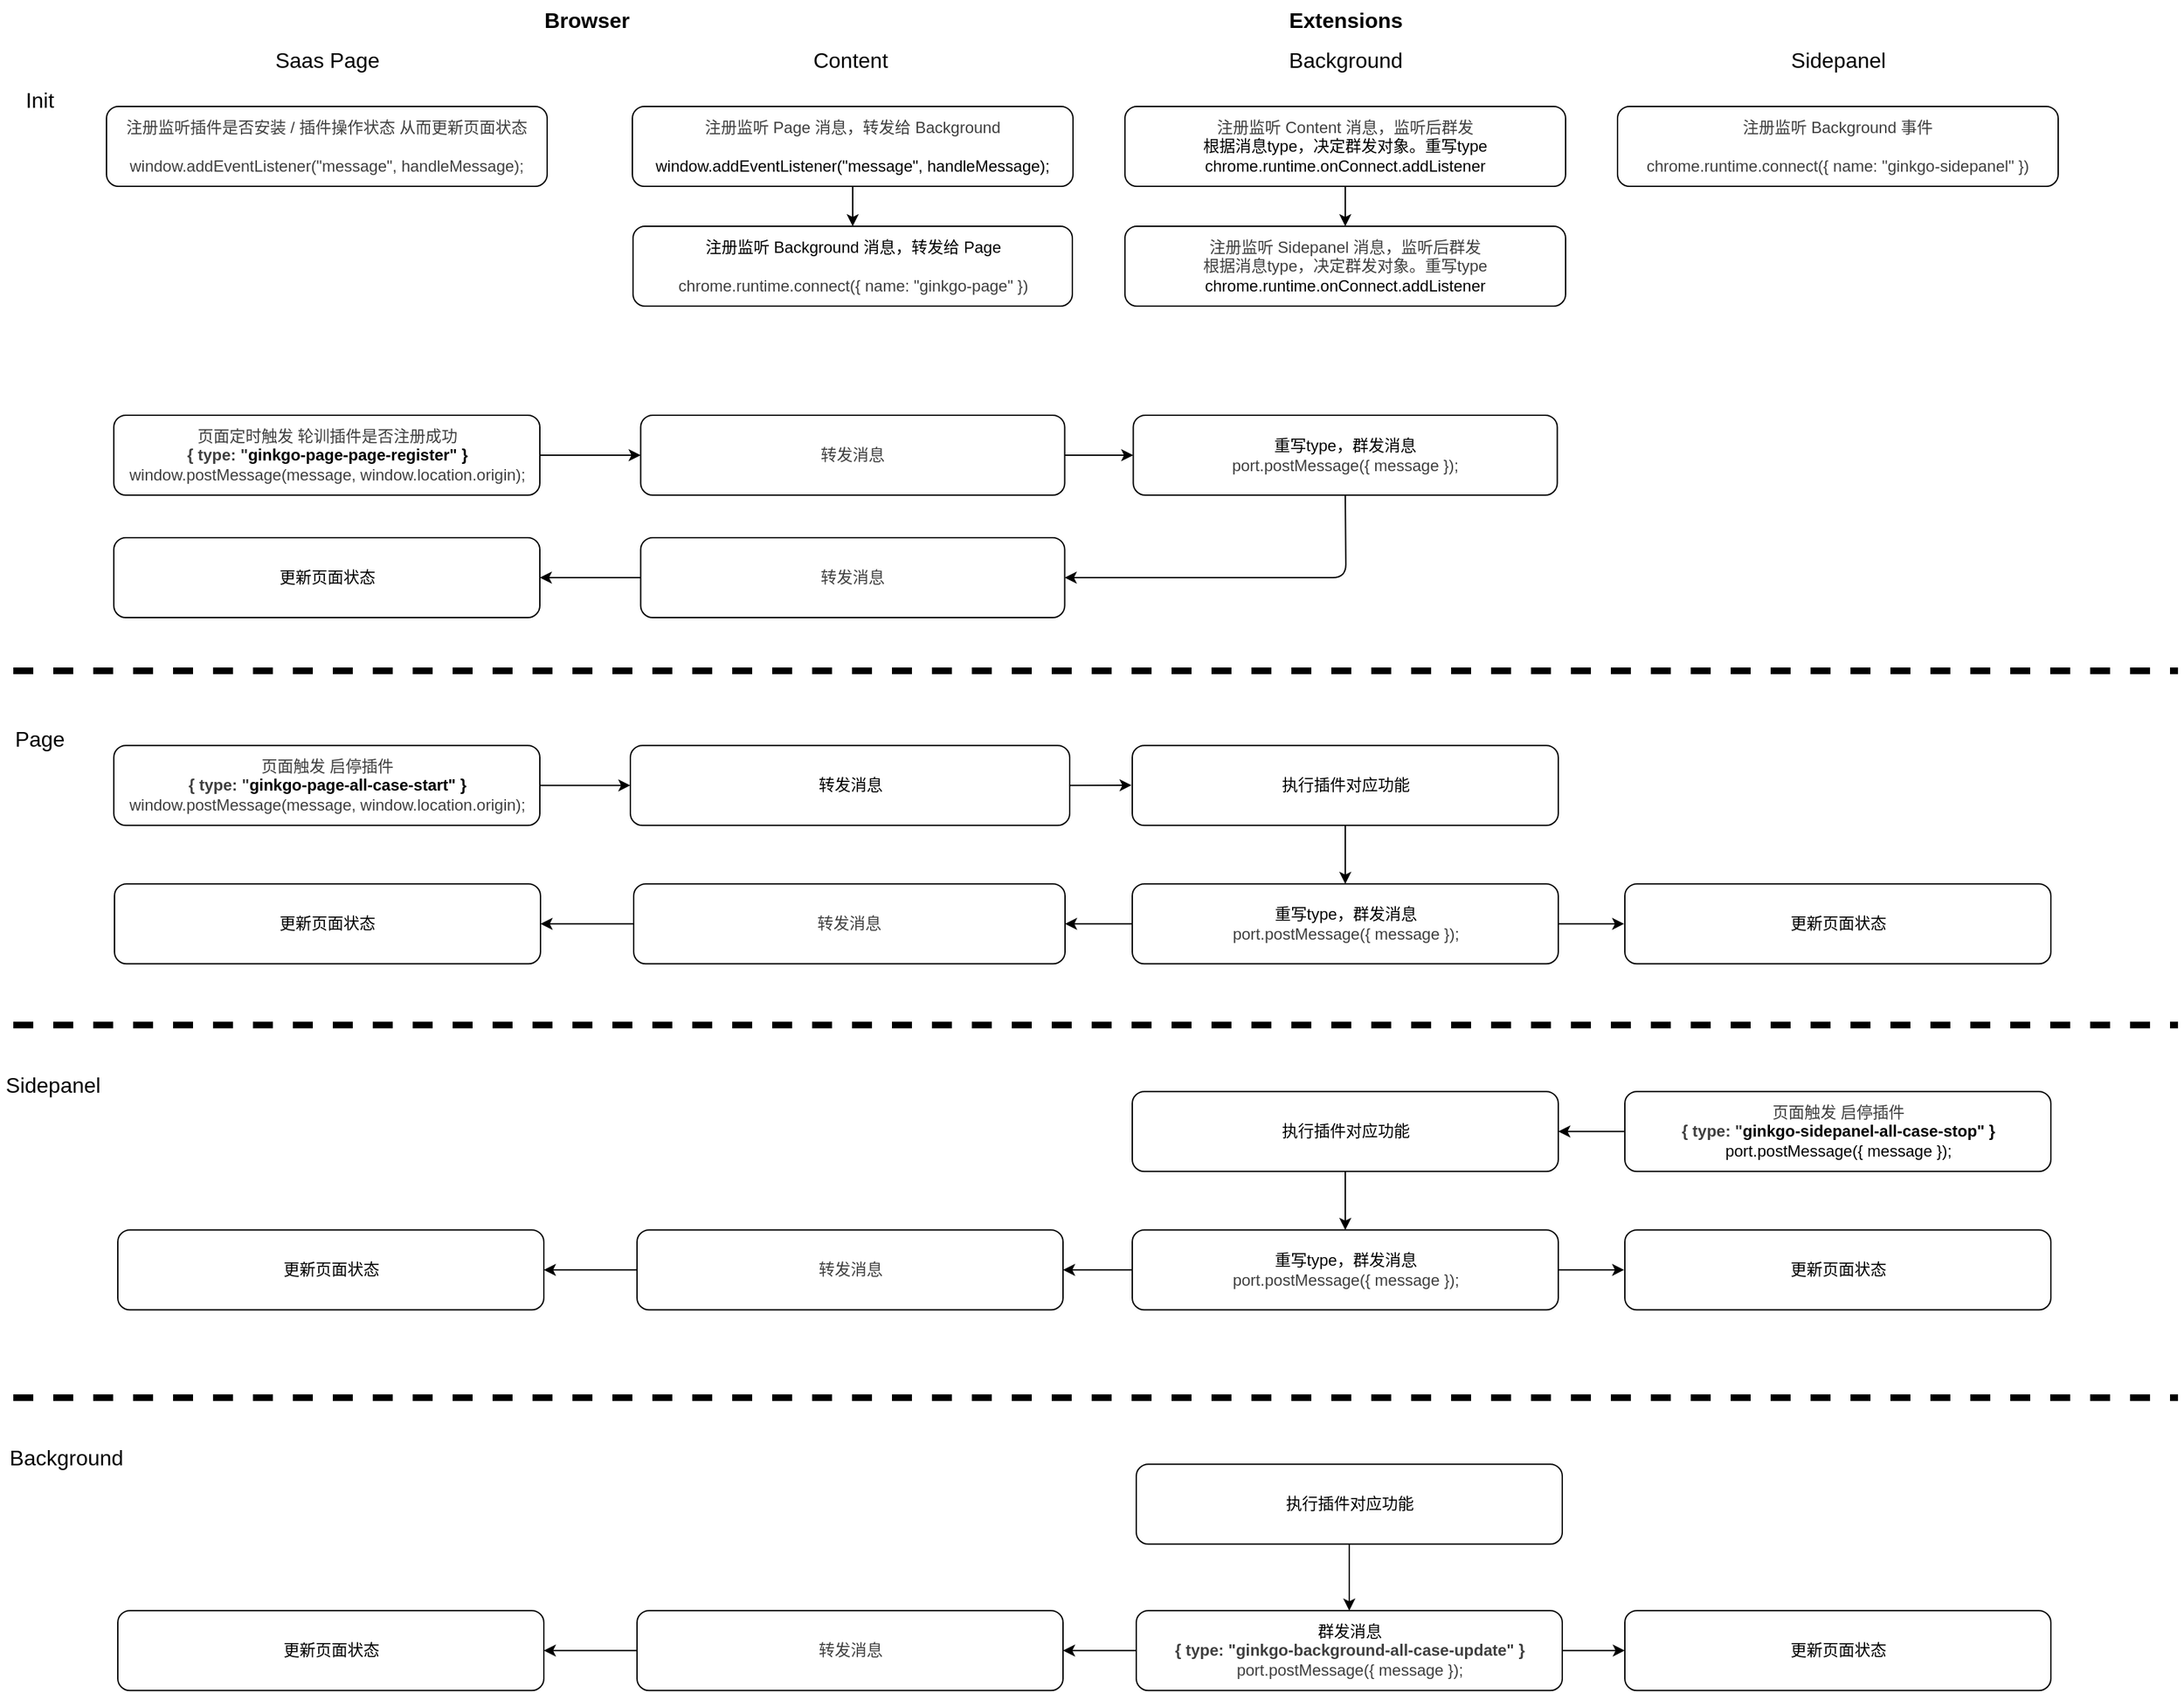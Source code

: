 <mxfile>
    <diagram id="raBLTEfR7dI8Dt4Dc0CI" name="Page-1">
        <mxGraphModel dx="2380" dy="1340" grid="1" gridSize="10" guides="1" tooltips="1" connect="1" arrows="1" fold="1" page="1" pageScale="1" pageWidth="827" pageHeight="1169" math="0" shadow="0">
            <root>
                <mxCell id="0"/>
                <mxCell id="1" parent="0"/>
                <mxCell id="2" value="&lt;font style=&quot;font-size: 16px;&quot;&gt;Saas Page&lt;/font&gt;" style="text;html=1;align=center;verticalAlign=middle;whiteSpace=wrap;rounded=0;" parent="1" vertex="1">
                    <mxGeometry x="185.5" y="38" width="120" height="30" as="geometry"/>
                </mxCell>
                <mxCell id="3" value="&lt;font style=&quot;font-size: 16px;&quot;&gt;Background&lt;/font&gt;" style="text;html=1;align=center;verticalAlign=middle;whiteSpace=wrap;rounded=0;" parent="1" vertex="1">
                    <mxGeometry x="955.5" y="38" width="110" height="30" as="geometry"/>
                </mxCell>
                <mxCell id="4" value="&lt;font style=&quot;font-size: 16px;&quot;&gt;Content&lt;/font&gt;" style="text;html=1;align=center;verticalAlign=middle;whiteSpace=wrap;rounded=0;" parent="1" vertex="1">
                    <mxGeometry x="583.5" y="38" width="110" height="30" as="geometry"/>
                </mxCell>
                <mxCell id="86" style="edgeStyle=none;html=1;exitX=0.5;exitY=1;exitDx=0;exitDy=0;entryX=0.5;entryY=0;entryDx=0;entryDy=0;" parent="1" source="6" target="10" edge="1">
                    <mxGeometry relative="1" as="geometry"/>
                </mxCell>
                <mxCell id="6" value="&lt;div&gt;&lt;span style=&quot;color: rgb(63, 63, 63);&quot;&gt;&lt;font&gt;注册监听 Page 消息，转发给 Background&lt;/font&gt;&lt;/span&gt;&lt;/div&gt;&lt;div&gt;&lt;span style=&quot;color: rgb(63, 63, 63);&quot;&gt;&lt;font&gt;&lt;br&gt;&lt;/font&gt;&lt;/span&gt;&lt;/div&gt;&lt;div&gt;&lt;span style=&quot;background-color: transparent;&quot;&gt;window.addEventListener(&quot;message&quot;, handleMessage);&lt;/span&gt;&lt;/div&gt;" style="rounded=1;whiteSpace=wrap;html=1;" parent="1" vertex="1">
                    <mxGeometry x="475" y="88" width="331" height="60" as="geometry"/>
                </mxCell>
                <mxCell id="26" style="edgeStyle=none;html=1;exitX=1;exitY=0.5;exitDx=0;exitDy=0;entryX=0;entryY=0.5;entryDx=0;entryDy=0;" parent="1" source="8" target="25" edge="1">
                    <mxGeometry relative="1" as="geometry"/>
                </mxCell>
                <mxCell id="8" value="&lt;div&gt;&lt;span style=&quot;color: rgb(63, 63, 63);&quot;&gt;&lt;font&gt;页面触发 启停插件&lt;/font&gt;&lt;/span&gt;&lt;/div&gt;&lt;div&gt;&lt;span style=&quot;color: rgb(63, 63, 63);&quot;&gt;&lt;font&gt;&lt;b&gt;{ type: &quot;&lt;/b&gt;&lt;/font&gt;&lt;/span&gt;&lt;span style=&quot;background-color: transparent;&quot;&gt;&lt;b&gt;ginkgo-page-all-case-start&quot; }&lt;/b&gt;&lt;/span&gt;&lt;/div&gt;&lt;span style=&quot;color: rgb(63, 63, 63);&quot;&gt;&lt;font&gt;window.postMessage(message, window.location.origin);&lt;/font&gt;&lt;/span&gt;" style="rounded=1;whiteSpace=wrap;html=1;" parent="1" vertex="1">
                    <mxGeometry x="85.5" y="568.11" width="320" height="60" as="geometry"/>
                </mxCell>
                <mxCell id="9" value="&lt;div&gt;&lt;span style=&quot;color: rgb(63, 63, 63);&quot;&gt;&lt;font&gt;注册监听插件是否安装 / 插件操作状态 从而更新页面状态&lt;/font&gt;&lt;/span&gt;&lt;/div&gt;&lt;div&gt;&lt;br&gt;&lt;/div&gt;&lt;span style=&quot;color: rgb(63, 63, 63);&quot;&gt;&lt;font&gt;window.addEventListener(&quot;message&quot;, handleMessage);&lt;/font&gt;&lt;/span&gt;" style="rounded=1;whiteSpace=wrap;html=1;" parent="1" vertex="1">
                    <mxGeometry x="80" y="88" width="331" height="60" as="geometry"/>
                </mxCell>
                <mxCell id="10" value="&lt;div&gt;注册监听 Background 消息，&lt;span style=&quot;background-color: transparent;&quot;&gt;转发给 Page&lt;/span&gt;&lt;/div&gt;&lt;div&gt;&lt;span style=&quot;background-color: transparent;&quot;&gt;&lt;br&gt;&lt;/span&gt;&lt;/div&gt;&lt;span style=&quot;color: rgb(63, 63, 63);&quot;&gt;&lt;font&gt;chrome.runtime.connect({ name: &quot;ginkgo-page&quot; })&lt;/font&gt;&lt;/span&gt;" style="rounded=1;whiteSpace=wrap;html=1;" parent="1" vertex="1">
                    <mxGeometry x="475.5" y="178" width="330" height="60" as="geometry"/>
                </mxCell>
                <mxCell id="97" style="edgeStyle=none;html=1;exitX=1;exitY=0.5;exitDx=0;exitDy=0;entryX=0;entryY=0.5;entryDx=0;entryDy=0;" edge="1" parent="1" source="14" target="80">
                    <mxGeometry relative="1" as="geometry"/>
                </mxCell>
                <mxCell id="14" value="&lt;span style=&quot;color: rgb(63, 63, 63);&quot;&gt;转发消息&lt;/span&gt;" style="rounded=1;whiteSpace=wrap;html=1;" parent="1" vertex="1">
                    <mxGeometry x="481.25" y="320" width="318.5" height="60" as="geometry"/>
                </mxCell>
                <mxCell id="96" style="edgeStyle=none;html=1;exitX=1;exitY=0.5;exitDx=0;exitDy=0;entryX=0;entryY=0.5;entryDx=0;entryDy=0;" edge="1" parent="1" source="15" target="14">
                    <mxGeometry relative="1" as="geometry"/>
                </mxCell>
                <mxCell id="15" value="&lt;div&gt;&lt;span style=&quot;color: rgb(63, 63, 63);&quot;&gt;页面定时触发 轮训插件是否注册成功&lt;/span&gt;&lt;/div&gt;&lt;div&gt;&lt;span style=&quot;color: rgb(63, 63, 63);&quot;&gt;&lt;b&gt;{ type: &quot;&lt;/b&gt;&lt;/span&gt;&lt;span style=&quot;background-color: transparent;&quot;&gt;&lt;b&gt;ginkgo-page-page-register&quot; }&lt;/b&gt;&lt;/span&gt;&lt;/div&gt;&lt;span style=&quot;color: rgb(63, 63, 63);&quot;&gt;window.postMessage(message, window.location.origin);&lt;/span&gt;" style="rounded=1;whiteSpace=wrap;html=1;" parent="1" vertex="1">
                    <mxGeometry x="85.5" y="320" width="320" height="60" as="geometry"/>
                </mxCell>
                <mxCell id="17" value="&lt;font style=&quot;font-size: 16px;&quot;&gt;Extensions&lt;/font&gt;" style="text;html=1;align=center;verticalAlign=middle;whiteSpace=wrap;rounded=0;fontStyle=1" parent="1" vertex="1">
                    <mxGeometry x="955.5" y="8" width="110" height="30" as="geometry"/>
                </mxCell>
                <mxCell id="18" value="&lt;font style=&quot;font-size: 16px;&quot;&gt;Browser&lt;/font&gt;" style="text;html=1;align=center;verticalAlign=middle;whiteSpace=wrap;rounded=0;fontStyle=1" parent="1" vertex="1">
                    <mxGeometry x="411" y="8" width="60" height="30" as="geometry"/>
                </mxCell>
                <mxCell id="19" value="&lt;font style=&quot;font-size: 16px;&quot;&gt;Sidepanel&lt;/font&gt;" style="text;html=1;align=center;verticalAlign=middle;whiteSpace=wrap;rounded=0;" parent="1" vertex="1">
                    <mxGeometry x="1325.5" y="38" width="110" height="30" as="geometry"/>
                </mxCell>
                <mxCell id="90" style="edgeStyle=none;html=1;exitX=0.5;exitY=1;exitDx=0;exitDy=0;entryX=0.5;entryY=0;entryDx=0;entryDy=0;" parent="1" source="20" target="74" edge="1">
                    <mxGeometry relative="1" as="geometry"/>
                </mxCell>
                <mxCell id="20" value="&lt;div&gt;&lt;span style=&quot;color: rgb(63, 63, 63);&quot;&gt;&lt;font&gt;注册监听 Content 消息&lt;/font&gt;&lt;/span&gt;&lt;span style=&quot;color: rgb(63, 63, 63); background-color: transparent;&quot;&gt;，监听后群发&lt;/span&gt;&lt;/div&gt;&lt;div&gt;根据消息type，决定群发对象。重写type&lt;/div&gt;&lt;div&gt;chrome.runtime.onConnect.addListener&lt;/div&gt;" style="rounded=1;whiteSpace=wrap;html=1;" parent="1" vertex="1">
                    <mxGeometry x="845" y="88" width="331" height="60" as="geometry"/>
                </mxCell>
                <mxCell id="24" value="" style="endArrow=none;dashed=1;html=1;strokeWidth=5;" parent="1" edge="1">
                    <mxGeometry width="50" height="50" relative="1" as="geometry">
                        <mxPoint x="10" y="512" as="sourcePoint"/>
                        <mxPoint x="1636" y="512" as="targetPoint"/>
                    </mxGeometry>
                </mxCell>
                <mxCell id="32" style="edgeStyle=none;html=1;exitX=1;exitY=0.5;exitDx=0;exitDy=0;" parent="1" source="25" edge="1">
                    <mxGeometry relative="1" as="geometry">
                        <mxPoint x="850" y="597.956" as="targetPoint"/>
                    </mxGeometry>
                </mxCell>
                <mxCell id="25" value="&lt;div&gt;转发消息&lt;/div&gt;" style="rounded=1;whiteSpace=wrap;html=1;" parent="1" vertex="1">
                    <mxGeometry x="473.5" y="568.11" width="330" height="60" as="geometry"/>
                </mxCell>
                <mxCell id="42" style="edgeStyle=none;html=1;exitX=0.5;exitY=1;exitDx=0;exitDy=0;entryX=0.5;entryY=0;entryDx=0;entryDy=0;" parent="1" source="27" target="39" edge="1">
                    <mxGeometry relative="1" as="geometry"/>
                </mxCell>
                <mxCell id="27" value="&lt;span style=&quot;color: rgb(0, 0, 0);&quot;&gt;执行插件对应功能&lt;/span&gt;" style="rounded=1;whiteSpace=wrap;html=1;" parent="1" vertex="1">
                    <mxGeometry x="853.5" y="1108.11" width="320" height="60" as="geometry"/>
                </mxCell>
                <mxCell id="57" style="edgeStyle=none;html=1;exitX=0.5;exitY=1;exitDx=0;exitDy=0;entryX=0.5;entryY=0;entryDx=0;entryDy=0;" parent="1" source="31" target="49" edge="1">
                    <mxGeometry relative="1" as="geometry"/>
                </mxCell>
                <mxCell id="31" value="执行插件对应功能" style="rounded=1;whiteSpace=wrap;html=1;" parent="1" vertex="1">
                    <mxGeometry x="850.5" y="568.11" width="320" height="60" as="geometry"/>
                </mxCell>
                <mxCell id="35" value="&lt;div&gt;更新页面状态&lt;/div&gt;" style="rounded=1;whiteSpace=wrap;html=1;" parent="1" vertex="1">
                    <mxGeometry x="1220.5" y="1218.11" width="320" height="60" as="geometry"/>
                </mxCell>
                <mxCell id="37" style="edgeStyle=none;html=1;exitX=0;exitY=0.5;exitDx=0;exitDy=0;entryX=1;entryY=0.5;entryDx=0;entryDy=0;" parent="1" source="39" target="40" edge="1">
                    <mxGeometry relative="1" as="geometry"/>
                </mxCell>
                <mxCell id="38" style="edgeStyle=none;html=1;exitX=0;exitY=0.5;exitDx=0;exitDy=0;entryX=1;entryY=0.5;entryDx=0;entryDy=0;" parent="1" source="40" target="41" edge="1">
                    <mxGeometry relative="1" as="geometry"/>
                </mxCell>
                <mxCell id="84" style="edgeStyle=none;html=1;exitX=1;exitY=0.5;exitDx=0;exitDy=0;entryX=0;entryY=0.5;entryDx=0;entryDy=0;" parent="1" source="39" target="35" edge="1">
                    <mxGeometry relative="1" as="geometry"/>
                </mxCell>
                <mxCell id="39" value="&lt;div&gt;群发消息&lt;/div&gt;&lt;div&gt;&lt;span style=&quot;color: rgb(63, 63, 63);&quot;&gt;&lt;b&gt;{ type: &quot;&lt;/b&gt;&lt;/span&gt;&lt;span style=&quot;color: rgb(63, 63, 63); background-color: transparent;&quot;&gt;&lt;b&gt;ginkgo-background-all-case-update&quot; }&lt;/b&gt;&lt;/span&gt;&lt;/div&gt;&lt;span style=&quot;color: rgb(63, 63, 63);&quot;&gt;port.postMessage({ message });&lt;/span&gt;" style="rounded=1;whiteSpace=wrap;html=1;" parent="1" vertex="1">
                    <mxGeometry x="853.5" y="1218.11" width="320" height="60" as="geometry"/>
                </mxCell>
                <mxCell id="40" value="&lt;span style=&quot;color: rgb(63, 63, 63);&quot;&gt;转发消息&lt;/span&gt;" style="rounded=1;whiteSpace=wrap;html=1;" parent="1" vertex="1">
                    <mxGeometry x="478.5" y="1218.11" width="320" height="60" as="geometry"/>
                </mxCell>
                <mxCell id="41" value="&lt;div&gt;更新页面状态&lt;/div&gt;" style="rounded=1;whiteSpace=wrap;html=1;" parent="1" vertex="1">
                    <mxGeometry x="88.5" y="1218.11" width="320" height="60" as="geometry"/>
                </mxCell>
                <mxCell id="43" value="&lt;div&gt;&lt;span style=&quot;color: rgb(63, 63, 63);&quot;&gt;&lt;font&gt;注册监听 Background 事件&lt;/font&gt;&lt;/span&gt;&lt;/div&gt;&lt;div&gt;&lt;br&gt;&lt;/div&gt;&lt;div&gt;&lt;span style=&quot;color: rgb(63, 63, 63);&quot;&gt;chrome.runtime.connect({ name: &quot;ginkgo-sidepanel&quot; })&lt;/span&gt;&lt;/div&gt;" style="rounded=1;whiteSpace=wrap;html=1;" parent="1" vertex="1">
                    <mxGeometry x="1215" y="88" width="331" height="60" as="geometry"/>
                </mxCell>
                <mxCell id="45" value="" style="endArrow=none;dashed=1;html=1;strokeWidth=5;" parent="1" edge="1">
                    <mxGeometry width="50" height="50" relative="1" as="geometry">
                        <mxPoint x="10" y="1058.11" as="sourcePoint"/>
                        <mxPoint x="1636" y="1058.11" as="targetPoint"/>
                    </mxGeometry>
                </mxCell>
                <mxCell id="46" value="" style="endArrow=none;dashed=1;html=1;strokeWidth=5;" parent="1" edge="1">
                    <mxGeometry width="50" height="50" relative="1" as="geometry">
                        <mxPoint x="10" y="778.11" as="sourcePoint"/>
                        <mxPoint x="1636" y="778.11" as="targetPoint"/>
                    </mxGeometry>
                </mxCell>
                <mxCell id="48" style="edgeStyle=none;html=1;exitX=1;exitY=0.5;exitDx=0;exitDy=0;" parent="1" source="49" edge="1">
                    <mxGeometry relative="1" as="geometry">
                        <mxPoint x="1220" y="702.11" as="targetPoint"/>
                    </mxGeometry>
                </mxCell>
                <mxCell id="82" style="edgeStyle=none;html=1;exitX=0;exitY=0.5;exitDx=0;exitDy=0;entryX=1;entryY=0.5;entryDx=0;entryDy=0;" parent="1" source="49" target="54" edge="1">
                    <mxGeometry relative="1" as="geometry"/>
                </mxCell>
                <mxCell id="49" value="&lt;div&gt;重写type，群发消息&lt;/div&gt;&lt;span style=&quot;color: rgb(63, 63, 63);&quot;&gt;port.postMessage({ message });&lt;/span&gt;" style="rounded=1;whiteSpace=wrap;html=1;" parent="1" vertex="1">
                    <mxGeometry x="850.5" y="672.11" width="320" height="60" as="geometry"/>
                </mxCell>
                <mxCell id="50" value="&lt;div&gt;更新页面状态&lt;/div&gt;" style="rounded=1;whiteSpace=wrap;html=1;" parent="1" vertex="1">
                    <mxGeometry x="1220.5" y="672.11" width="320" height="60" as="geometry"/>
                </mxCell>
                <mxCell id="52" style="edgeStyle=none;html=1;exitX=0;exitY=0.5;exitDx=0;exitDy=0;entryX=1;entryY=0.5;entryDx=0;entryDy=0;" parent="1" source="54" target="55" edge="1">
                    <mxGeometry relative="1" as="geometry"/>
                </mxCell>
                <mxCell id="54" value="&lt;span style=&quot;color: rgb(63, 63, 63);&quot;&gt;转发消息&lt;/span&gt;" style="rounded=1;whiteSpace=wrap;html=1;" parent="1" vertex="1">
                    <mxGeometry x="476" y="672.11" width="324" height="60" as="geometry"/>
                </mxCell>
                <mxCell id="55" value="&lt;div&gt;更新页面状态&lt;/div&gt;" style="rounded=1;whiteSpace=wrap;html=1;" parent="1" vertex="1">
                    <mxGeometry x="86" y="672.11" width="320" height="60" as="geometry"/>
                </mxCell>
                <mxCell id="73" style="edgeStyle=none;html=1;exitX=0;exitY=0.5;exitDx=0;exitDy=0;entryX=1;entryY=0.5;entryDx=0;entryDy=0;" parent="1" source="59" target="63" edge="1">
                    <mxGeometry relative="1" as="geometry"/>
                </mxCell>
                <mxCell id="59" value="&lt;div&gt;&lt;span style=&quot;color: rgb(63, 63, 63);&quot;&gt;页面触发 启停插件&lt;/span&gt;&lt;/div&gt;&lt;div&gt;&lt;div&gt;&lt;span style=&quot;color: rgb(63, 63, 63);&quot;&gt;&lt;b&gt;{ type: &quot;&lt;/b&gt;&lt;/span&gt;&lt;span style=&quot;background-color: transparent;&quot;&gt;&lt;b&gt;ginkgo-sidepanel-all-case-stop&quot; }&lt;/b&gt;&lt;/span&gt;&lt;/div&gt;&lt;span style=&quot;color: rgb(63, 63, 63);&quot;&gt;&lt;/span&gt;&lt;div&gt;&lt;span style=&quot;background-color: transparent;&quot;&gt;port.postMessage({ message });&lt;/span&gt;&lt;/div&gt;&lt;/div&gt;" style="rounded=1;whiteSpace=wrap;html=1;" parent="1" vertex="1">
                    <mxGeometry x="1220.5" y="828.11" width="320" height="60" as="geometry"/>
                </mxCell>
                <mxCell id="62" style="edgeStyle=none;html=1;exitX=0.5;exitY=1;exitDx=0;exitDy=0;entryX=0.5;entryY=0;entryDx=0;entryDy=0;" parent="1" source="63" target="66" edge="1">
                    <mxGeometry relative="1" as="geometry"/>
                </mxCell>
                <mxCell id="63" value="执行插件对应功能" style="rounded=1;whiteSpace=wrap;html=1;" parent="1" vertex="1">
                    <mxGeometry x="850.5" y="828.11" width="320" height="60" as="geometry"/>
                </mxCell>
                <mxCell id="65" style="edgeStyle=none;html=1;exitX=1;exitY=0.5;exitDx=0;exitDy=0;" parent="1" source="66" edge="1">
                    <mxGeometry relative="1" as="geometry">
                        <mxPoint x="1220" y="962.11" as="targetPoint"/>
                    </mxGeometry>
                </mxCell>
                <mxCell id="83" style="edgeStyle=none;html=1;exitX=0;exitY=0.5;exitDx=0;exitDy=0;entryX=1;entryY=0.5;entryDx=0;entryDy=0;" parent="1" source="66" target="71" edge="1">
                    <mxGeometry relative="1" as="geometry"/>
                </mxCell>
                <mxCell id="66" value="&lt;div&gt;重写type，群发消息&lt;/div&gt;&lt;span style=&quot;color: rgb(63, 63, 63);&quot;&gt;port.postMessage({ message });&lt;/span&gt;" style="rounded=1;whiteSpace=wrap;html=1;" parent="1" vertex="1">
                    <mxGeometry x="850.5" y="932.11" width="320" height="60" as="geometry"/>
                </mxCell>
                <mxCell id="67" value="&lt;div&gt;更新页面状态&lt;/div&gt;" style="rounded=1;whiteSpace=wrap;html=1;" parent="1" vertex="1">
                    <mxGeometry x="1220.5" y="932.11" width="320" height="60" as="geometry"/>
                </mxCell>
                <mxCell id="69" style="edgeStyle=none;html=1;exitX=0;exitY=0.5;exitDx=0;exitDy=0;entryX=1;entryY=0.5;entryDx=0;entryDy=0;" parent="1" source="71" target="72" edge="1">
                    <mxGeometry relative="1" as="geometry"/>
                </mxCell>
                <mxCell id="71" value="&lt;span style=&quot;color: rgb(63, 63, 63);&quot;&gt;转发消息&lt;/span&gt;" style="rounded=1;whiteSpace=wrap;html=1;" parent="1" vertex="1">
                    <mxGeometry x="478.5" y="932.11" width="320" height="60" as="geometry"/>
                </mxCell>
                <mxCell id="72" value="&lt;div&gt;更新页面状态&lt;/div&gt;" style="rounded=1;whiteSpace=wrap;html=1;" parent="1" vertex="1">
                    <mxGeometry x="88.5" y="932.11" width="320" height="60" as="geometry"/>
                </mxCell>
                <mxCell id="74" value="&lt;div&gt;&lt;span style=&quot;color: rgb(63, 63, 63);&quot;&gt;&lt;font&gt;注册监听 Sidepanel 消息&lt;/font&gt;&lt;/span&gt;&lt;span style=&quot;color: rgb(63, 63, 63); background-color: transparent;&quot;&gt;，监听后群发&lt;/span&gt;&lt;/div&gt;&lt;div&gt;&lt;span style=&quot;color: rgb(63, 63, 63);&quot;&gt;根据消息type，决定群发对象&lt;/span&gt;&lt;span style=&quot;color: rgb(63, 63, 63); background-color: transparent;&quot;&gt;。重写type&lt;/span&gt;&lt;/div&gt;&lt;div&gt;chrome.runtime.onConnect.addListener&lt;/div&gt;" style="rounded=1;whiteSpace=wrap;html=1;" parent="1" vertex="1">
                    <mxGeometry x="845" y="178" width="331" height="60" as="geometry"/>
                </mxCell>
                <mxCell id="76" value="Init" style="text;html=1;align=center;verticalAlign=middle;whiteSpace=wrap;rounded=0;fontSize=16;" parent="1" vertex="1">
                    <mxGeometry y="68" width="60" height="30" as="geometry"/>
                </mxCell>
                <mxCell id="77" value="Page" style="text;html=1;align=center;verticalAlign=middle;whiteSpace=wrap;rounded=0;fontSize=16;" parent="1" vertex="1">
                    <mxGeometry y="548.11" width="60" height="30" as="geometry"/>
                </mxCell>
                <mxCell id="78" value="Sidepanel" style="text;html=1;align=center;verticalAlign=middle;whiteSpace=wrap;rounded=0;fontSize=16;" parent="1" vertex="1">
                    <mxGeometry y="808.11" width="80" height="30" as="geometry"/>
                </mxCell>
                <mxCell id="79" value="Background" style="text;html=1;align=center;verticalAlign=middle;whiteSpace=wrap;rounded=0;fontSize=16;" parent="1" vertex="1">
                    <mxGeometry y="1088.11" width="100" height="30" as="geometry"/>
                </mxCell>
                <mxCell id="98" style="edgeStyle=none;html=1;exitX=0.5;exitY=1;exitDx=0;exitDy=0;entryX=1;entryY=0.5;entryDx=0;entryDy=0;" edge="1" parent="1" source="80" target="92">
                    <mxGeometry relative="1" as="geometry">
                        <Array as="points">
                            <mxPoint x="1011" y="442"/>
                        </Array>
                    </mxGeometry>
                </mxCell>
                <mxCell id="80" value="&lt;div&gt;重写type，群发消息&lt;/div&gt;&lt;span style=&quot;color: rgb(63, 63, 63);&quot;&gt;port.postMessage({ message });&lt;/span&gt;" style="rounded=1;whiteSpace=wrap;html=1;" parent="1" vertex="1">
                    <mxGeometry x="851.25" y="320" width="318.5" height="60" as="geometry"/>
                </mxCell>
                <mxCell id="91" style="edgeStyle=none;html=1;exitX=0;exitY=0.5;exitDx=0;exitDy=0;entryX=1;entryY=0.5;entryDx=0;entryDy=0;" edge="1" source="92" target="93" parent="1">
                    <mxGeometry relative="1" as="geometry"/>
                </mxCell>
                <mxCell id="92" value="&lt;span style=&quot;color: rgb(63, 63, 63);&quot;&gt;转发消息&lt;/span&gt;" style="rounded=1;whiteSpace=wrap;html=1;" vertex="1" parent="1">
                    <mxGeometry x="481.25" y="412" width="318.5" height="60" as="geometry"/>
                </mxCell>
                <mxCell id="93" value="&lt;div&gt;更新页面状态&lt;/div&gt;" style="rounded=1;whiteSpace=wrap;html=1;" vertex="1" parent="1">
                    <mxGeometry x="85.5" y="412" width="320" height="60" as="geometry"/>
                </mxCell>
            </root>
        </mxGraphModel>
    </diagram>
</mxfile>